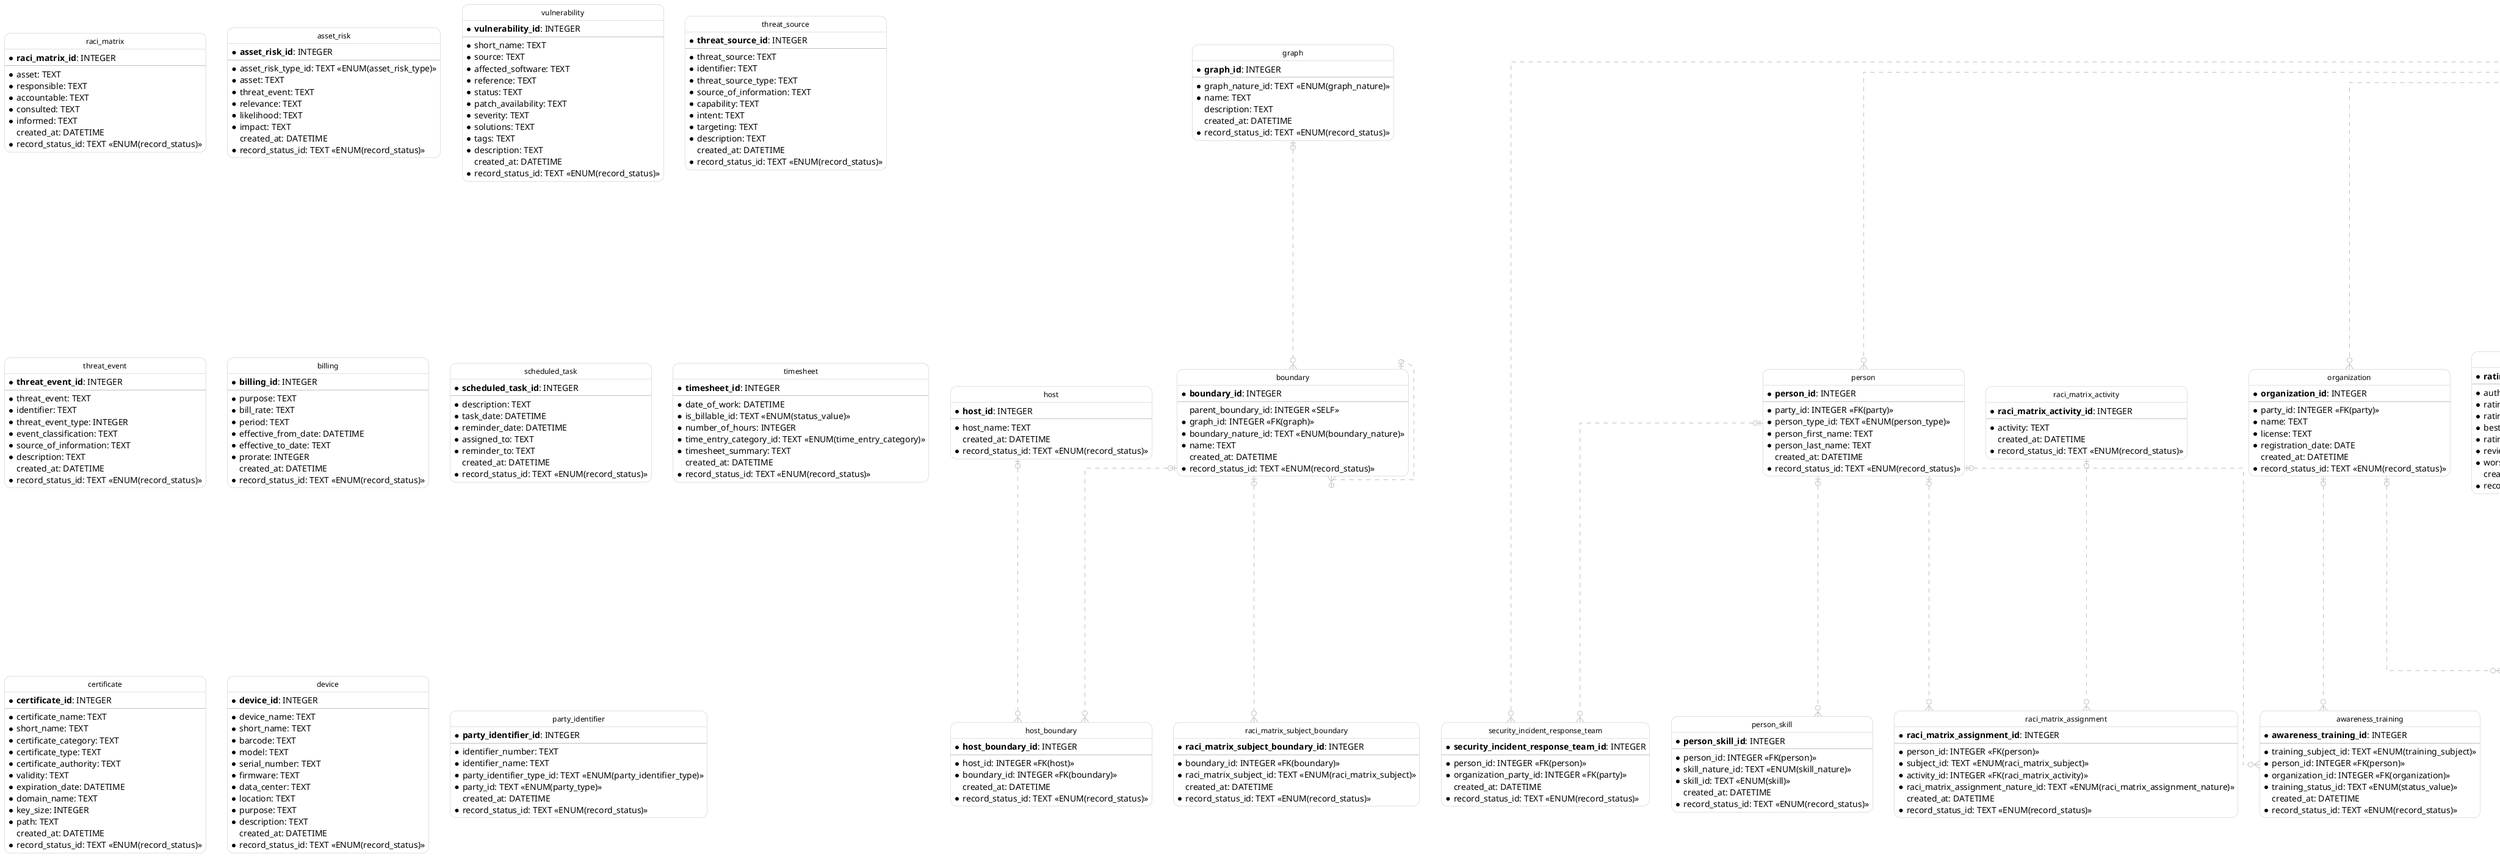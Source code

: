 @startuml models
  hide circle
  skinparam linetype ortho
  skinparam roundcorner 20
  skinparam class {
    BackgroundColor White
    ArrowColor Silver
    BorderColor Silver
    FontColor Black
    FontSize 12
  }

  entity "host" as host {
    * **host_id**: INTEGER
    --
    * host_name: TEXT
      created_at: DATETIME
    * record_status_id: TEXT <<ENUM(record_status)>>
  }

  entity "graph" as graph {
    * **graph_id**: INTEGER
    --
    * graph_nature_id: TEXT <<ENUM(graph_nature)>>
    * name: TEXT
      description: TEXT
      created_at: DATETIME
    * record_status_id: TEXT <<ENUM(record_status)>>
  }

  entity "boundary" as boundary {
    * **boundary_id**: INTEGER
    --
      parent_boundary_id: INTEGER <<SELF>>
    * graph_id: INTEGER <<FK(graph)>>
    * boundary_nature_id: TEXT <<ENUM(boundary_nature)>>
    * name: TEXT
      created_at: DATETIME
    * record_status_id: TEXT <<ENUM(record_status)>>
  }

  entity "host_boundary" as host_boundary {
    * **host_boundary_id**: INTEGER
    --
    * host_id: INTEGER <<FK(host)>>
    * boundary_id: INTEGER <<FK(boundary)>>
      created_at: DATETIME
    * record_status_id: TEXT <<ENUM(record_status)>>
  }

  entity "raci_matrix" as raci_matrix {
    * **raci_matrix_id**: INTEGER
    --
    * asset: TEXT
    * responsible: TEXT
    * accountable: TEXT
    * consulted: TEXT
    * informed: TEXT
      created_at: DATETIME
    * record_status_id: TEXT <<ENUM(record_status)>>
  }

  entity "asset_risk" as asset_risk {
    * **asset_risk_id**: INTEGER
    --
    * asset_risk_type_id: TEXT <<ENUM(asset_risk_type)>>
    * asset: TEXT
    * threat_event: TEXT
    * relevance: TEXT
    * likelihood: TEXT
    * impact: TEXT
      created_at: DATETIME
    * record_status_id: TEXT <<ENUM(record_status)>>
  }

  entity "vulnerability" as vulnerability {
    * **vulnerability_id**: INTEGER
    --
    * short_name: TEXT
    * source: TEXT
    * affected_software: TEXT
    * reference: TEXT
    * status: TEXT
    * patch_availability: TEXT
    * severity: TEXT
    * solutions: TEXT
    * tags: TEXT
    * description: TEXT
      created_at: DATETIME
    * record_status_id: TEXT <<ENUM(record_status)>>
  }

  entity "threat_source" as threat_source {
    * **threat_source_id**: INTEGER
    --
    * threat_source: TEXT
    * identifier: TEXT
    * threat_source_type: TEXT
    * source_of_information: TEXT
    * capability: TEXT
    * intent: TEXT
    * targeting: TEXT
    * description: TEXT
      created_at: DATETIME
    * record_status_id: TEXT <<ENUM(record_status)>>
  }

  entity "threat_event" as threat_event {
    * **threat_event_id**: INTEGER
    --
    * threat_event: TEXT
    * identifier: TEXT
    * threat_event_type: INTEGER
    * event_classification: TEXT
    * source_of_information: TEXT
    * description: TEXT
      created_at: DATETIME
    * record_status_id: TEXT <<ENUM(record_status)>>
  }

  entity "billing" as billing {
    * **billing_id**: INTEGER
    --
    * purpose: TEXT
    * bill_rate: TEXT
    * period: TEXT
    * effective_from_date: DATETIME
    * effective_to_date: TEXT
    * prorate: INTEGER
      created_at: DATETIME
    * record_status_id: TEXT <<ENUM(record_status)>>
  }

  entity "scheduled_task" as scheduled_task {
    * **scheduled_task_id**: INTEGER
    --
    * description: TEXT
    * task_date: DATETIME
    * reminder_date: DATETIME
    * assigned_to: TEXT
    * reminder_to: TEXT
      created_at: DATETIME
    * record_status_id: TEXT <<ENUM(record_status)>>
  }

  entity "timesheet" as timesheet {
    * **timesheet_id**: INTEGER
    --
    * date_of_work: DATETIME
    * is_billable_id: TEXT <<ENUM(status_value)>>
    * number_of_hours: INTEGER
    * time_entry_category_id: TEXT <<ENUM(time_entry_category)>>
    * timesheet_summary: TEXT
      created_at: DATETIME
    * record_status_id: TEXT <<ENUM(record_status)>>
  }

  entity "certificate" as certificate {
    * **certificate_id**: INTEGER
    --
    * certificate_name: TEXT
    * short_name: TEXT
    * certificate_category: TEXT
    * certificate_type: TEXT
    * certificate_authority: TEXT
    * validity: TEXT
    * expiration_date: DATETIME
    * domain_name: TEXT
    * key_size: INTEGER
    * path: TEXT
      created_at: DATETIME
    * record_status_id: TEXT <<ENUM(record_status)>>
  }

  entity "device" as device {
    * **device_id**: INTEGER
    --
    * device_name: TEXT
    * short_name: TEXT
    * barcode: TEXT
    * model: TEXT
    * serial_number: TEXT
    * firmware: TEXT
    * data_center: TEXT
    * location: TEXT
    * purpose: TEXT
    * description: TEXT
      created_at: DATETIME
    * record_status_id: TEXT <<ENUM(record_status)>>
  }

  entity "party" as party {
    * **party_id**: INTEGER
    --
    * party_type_id: TEXT <<ENUM(party_type)>>
    * party_name: TEXT
      created_at: DATETIME
    * record_status_id: TEXT <<ENUM(record_status)>>
  }

  entity "person" as person {
    * **person_id**: INTEGER
    --
    * party_id: INTEGER <<FK(party)>>
    * person_type_id: TEXT <<ENUM(person_type)>>
    * person_first_name: TEXT
    * person_last_name: TEXT
      created_at: DATETIME
    * record_status_id: TEXT <<ENUM(record_status)>>
  }

  entity "organization" as organization {
    * **organization_id**: INTEGER
    --
    * party_id: INTEGER <<FK(party)>>
    * name: TEXT
    * license: TEXT
    * registration_date: DATE
      created_at: DATETIME
    * record_status_id: TEXT <<ENUM(record_status)>>
  }

  entity "party_relation" as party_relation {
    * **party_relation_id**: INTEGER
    --
    * party_id: INTEGER <<FK(party)>>
    * related_party_id: INTEGER <<FK(party)>>
    * relation_type_id: TEXT <<ENUM(party_relation_type)>>
    * party_role_id: TEXT <<ENUM(party_role_type)>>
      created_at: DATETIME
    * record_status_id: TEXT <<ENUM(record_status)>>
  }

  entity "contact_electronic" as contact_electronic {
    * **contact_electronic_id**: INTEGER
    --
    * contact_type_id: TEXT <<ENUM(contact_type)>>
    * party_id: INTEGER <<FK(party)>>
    * electronics_details: TEXT
      created_at: DATETIME
    * record_status_id: TEXT <<ENUM(record_status)>>
  }

  entity "contact_land" as contact_land {
    * **contact_land_id**: INTEGER
    --
    * contact_type_id: TEXT <<ENUM(contact_type)>>
    * party_id: INTEGER <<FK(party)>>
    * address_line1: TEXT
    * address_line2: TEXT
    * address_zip: TEXT
    * address_city: TEXT
    * address_state: TEXT
    * address_country: TEXT
      created_at: DATETIME
    * record_status_id: TEXT <<ENUM(record_status)>>
  }

  entity "organization_role" as organization_role {
    * **organization_role_id**: INTEGER
    --
    * person_party_id: INTEGER <<FK(party)>>
    * organization_party_id: INTEGER <<FK(party)>>
    * organization_role_type_id: TEXT <<ENUM(organization_role_type)>>
      created_at: DATETIME
    * record_status_id: TEXT <<ENUM(record_status)>>
  }

  entity "security_incident_response_team" as security_incident_response_team {
    * **security_incident_response_team_id**: INTEGER
    --
    * person_id: INTEGER <<FK(person)>>
    * organization_party_id: INTEGER <<FK(party)>>
      created_at: DATETIME
    * record_status_id: TEXT <<ENUM(record_status)>>
  }

  entity "awareness_training" as awareness_training {
    * **awareness_training_id**: INTEGER
    --
    * training_subject_id: TEXT <<ENUM(training_subject)>>
    * person_id: INTEGER <<FK(person)>>
    * organization_id: INTEGER <<FK(organization)>>
    * training_status_id: TEXT <<ENUM(status_value)>>
      created_at: DATETIME
    * record_status_id: TEXT <<ENUM(record_status)>>
  }

  entity "rating" as rating {
    * **rating_id**: INTEGER
    --
    * author_id: INTEGER <<FK(party)>>
    * rating_given_to_id: INTEGER <<FK(party)>>
    * rating_value_id: TEXT <<ENUM(rating_value)>>
    * best_rating_id: TEXT <<ENUM(rating_value)>>
    * rating_explanation: TEXT
    * review_aspect: TEXT
    * worst_rating_id: TEXT <<ENUM(rating_value)>>
      created_at: DATETIME
    * record_status_id: TEXT <<ENUM(record_status)>>
  }

  entity "contract" as contract {
    * **contract_id**: INTEGER
    --
    * organization_id: INTEGER <<FK(organization)>>
    * contract_status_id: TEXT <<ENUM(contract_status)>>
    * document_reference: TEXT
    * payment_type_id: TEXT <<ENUM(payment_type)>>
    * periodicity_id: TEXT <<ENUM(periodicity)>>
    * start_date: DATETIME
    * end_date: DATETIME
    * contract_type_id: TEXT <<ENUM(contract_type)>>
    * date_of_last_review: DATETIME
    * date_of_next_review: DATETIME
    * date_of_contract_review: DATETIME
    * date_of_contract_approval: DATETIME
      created_at: DATETIME
    * record_status_id: TEXT <<ENUM(record_status)>>
  }

  entity "note" as note {
    * **note_id**: INTEGER
    --
    * party_id: INTEGER <<FK(party)>>
    * note: TEXT
      created_at: DATETIME
    * record_status_id: TEXT <<ENUM(record_status)>>
  }

  entity "risk_register" as risk_register {
    * **risk_register_id**: INTEGER
    --
    * description: TEXT
    * risk_subject_id: TEXT <<ENUM(risk_subject)>>
    * risk_type_id: TEXT <<ENUM(risk_type)>>
    * impact_to_the_organization: TEXT
    * rating_likelihood_id: TEXT <<ENUM(rating_value)>>
    * rating_impact_id: TEXT <<ENUM(rating_value)>>
    * rating_overall_risk_id: TEXT <<ENUM(rating_value)>>
    * control_effectivenes_controls_in_place: TEXT
    * control_effectivenes_control_effectiveness: INTEGER
    * control_effectivenes_over_all_residual_risk_rating_id: TEXT <<ENUM(rating_value)>>
    * mitigation_further_actions: TEXT
    * control_monitor_mitigation_actions_tracking_strategy: TEXT
    * control_monitor_action_due_date: DATE
    * control_monitor_risk_owner_id: INTEGER <<FK(party)>>
      created_at: DATETIME
    * record_status_id: TEXT <<ENUM(record_status)>>
  }

  entity "incident" as incident {
    * **incident_id**: INTEGER
    --
    * title: TEXT
    * incident_date: DATE
    * time_and_time_zone: DATETIME
    * category_id: TEXT <<ENUM(incident_category)>>
    * sub_category_id: TEXT <<ENUM(incident_sub_category)>>
    * severity_id: TEXT <<ENUM(severity_type)>>
    * priority_id: TEXT <<ENUM(priority_type)>>
    * internal_or_external_id: TEXT <<ENUM(incident_type)>>
    * location: TEXT
    * it_service_impacted: TEXT
    * impacted_modules: TEXT
    * impacted_dept: TEXT
    * reported_by_id: INTEGER <<FK(party)>>
    * reported_to_id: INTEGER <<FK(party)>>
    * brief_description: TEXT
    * detailed_description: TEXT
    * assigned_to_id: INTEGER <<FK(party)>>
    * assigned_date: DATE
    * investigation_details: TEXT
    * containment_details: TEXT
    * eradication_details: TEXT
    * bussiness_impact: TEXT
    * lessons_learned: TEXT
    * status_id: TEXT <<ENUM(incident_status)>>
    * closed_date: DATE
    * reopened_time: DATETIME
    * feedback_from_business: TEXT
    * reported_to_regulatory: TEXT
    * report_date: DATE
    * report_time: DATETIME
      created_at: DATETIME
    * record_status_id: TEXT <<ENUM(record_status)>>
  }

  entity "party_identifier" as party_identifier {
    * **party_identifier_id**: INTEGER
    --
    * identifier_number: TEXT
    * identifier_name: TEXT
    * party_identifier_type_id: TEXT <<ENUM(party_identifier_type)>>
    * party_id: TEXT <<ENUM(party_type)>>
      created_at: DATETIME
    * record_status_id: TEXT <<ENUM(record_status)>>
  }

  entity "raci_matrix_subject_boundary" as raci_matrix_subject_boundary {
    * **raci_matrix_subject_boundary_id**: INTEGER
    --
    * boundary_id: INTEGER <<FK(boundary)>>
    * raci_matrix_subject_id: TEXT <<ENUM(raci_matrix_subject)>>
      created_at: DATETIME
    * record_status_id: TEXT <<ENUM(record_status)>>
  }

  entity "raci_matrix_activity" as raci_matrix_activity {
    * **raci_matrix_activity_id**: INTEGER
    --
    * activity: TEXT
      created_at: DATETIME
    * record_status_id: TEXT <<ENUM(record_status)>>
  }

  entity "raci_matrix_assignment" as raci_matrix_assignment {
    * **raci_matrix_assignment_id**: INTEGER
    --
    * person_id: INTEGER <<FK(person)>>
    * subject_id: TEXT <<ENUM(raci_matrix_subject)>>
    * activity_id: INTEGER <<FK(raci_matrix_activity)>>
    * raci_matrix_assignment_nature_id: TEXT <<ENUM(raci_matrix_assignment_nature)>>
      created_at: DATETIME
    * record_status_id: TEXT <<ENUM(record_status)>>
  }

  entity "person_skill" as person_skill {
    * **person_skill_id**: INTEGER
    --
    * person_id: INTEGER <<FK(person)>>
    * skill_nature_id: TEXT <<ENUM(skill_nature)>>
    * skill_id: TEXT <<ENUM(skill)>>
      created_at: DATETIME
    * record_status_id: TEXT <<ENUM(record_status)>>
  }

  entity "key_performance" as key_performance {
    * **key_performance_id**: INTEGER
    --
    * title: TEXT
    * description: TEXT
      created_at: DATETIME
    * record_status_id: TEXT <<ENUM(record_status)>>
  }

  entity "key_performance_indicator" as key_performance_indicator {
    * **key_performance_indicator_id**: INTEGER
    --
    * key_performance_id: INTEGER <<FK(key_performance)>>
    * base_value: TEXT
    * date: DATE
      created_at: DATETIME
    * record_status_id: TEXT <<ENUM(record_status)>>
  }

  boundary |o..o{ boundary
  graph |o..o{ boundary
  host |o..o{ host_boundary
  boundary |o..o{ host_boundary
  party |o..o{ person
  party |o..o{ organization
  party |o..o{ party_relation
  party |o..o{ party_relation
  party |o..o{ contact_electronic
  party |o..o{ contact_land
  party |o..o{ organization_role
  party |o..o{ organization_role
  person |o..o{ security_incident_response_team
  party |o..o{ security_incident_response_team
  person |o..o{ awareness_training
  organization |o..o{ awareness_training
  party |o..o{ rating
  party |o..o{ rating
  organization |o..o{ contract
  party |o..o{ note
  party |o..o{ risk_register
  party |o..o{ incident
  party |o..o{ incident
  party |o..o{ incident
  boundary |o..o{ raci_matrix_subject_boundary
  person |o..o{ raci_matrix_assignment
  raci_matrix_activity |o..o{ raci_matrix_assignment
  person |o..o{ person_skill
  key_performance |o..o{ key_performance_indicator
@enduml
